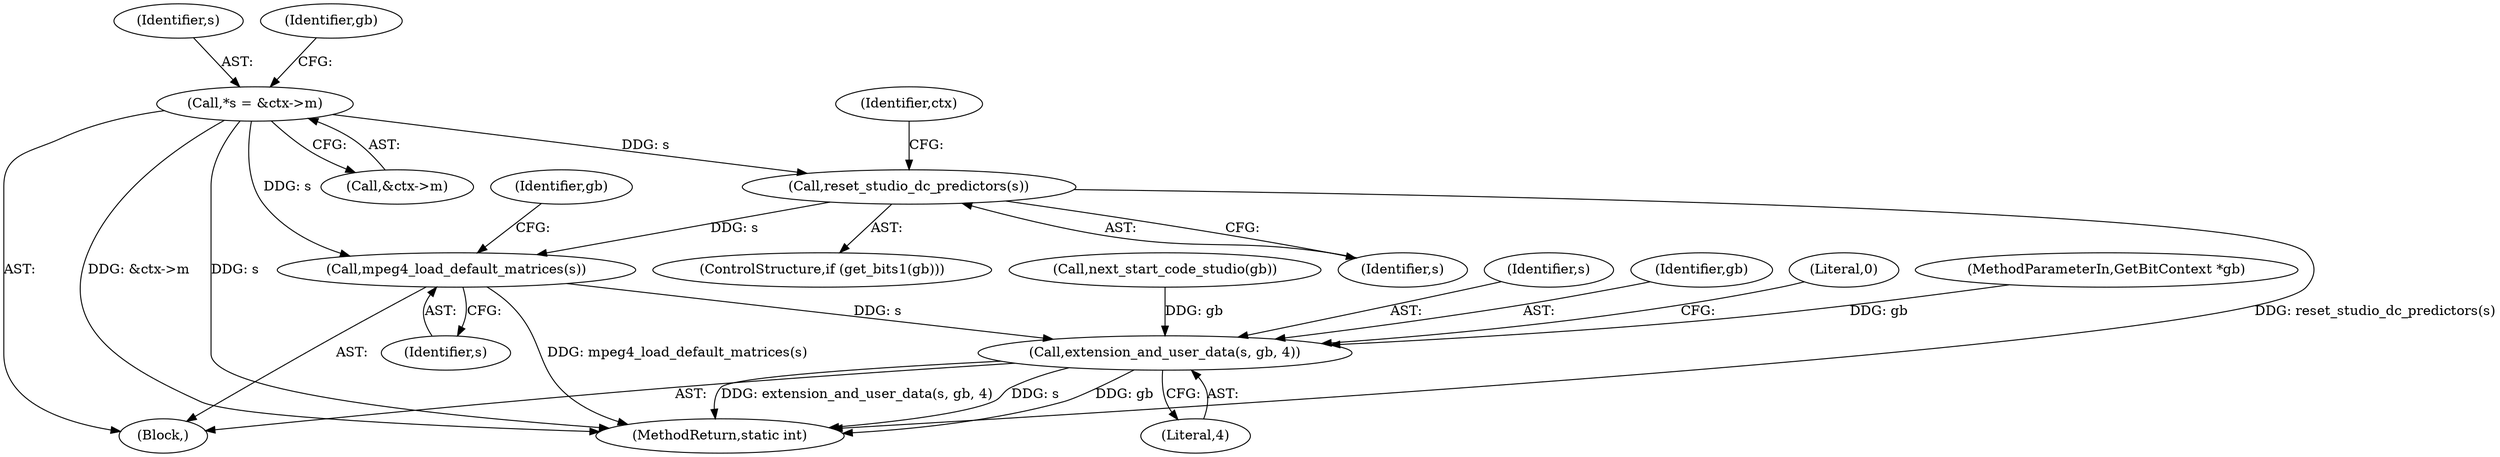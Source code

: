digraph "0_FFmpeg_1f686d023b95219db933394a7704ad9aa5f01cbb@pointer" {
"1000184" [label="(Call,reset_studio_dc_predictors(s))"];
"1000112" [label="(Call,*s = &ctx->m)"];
"1000320" [label="(Call,mpeg4_load_default_matrices(s))"];
"1000324" [label="(Call,extension_and_user_data(s, gb, 4))"];
"1000324" [label="(Call,extension_and_user_data(s, gb, 4))"];
"1000181" [label="(ControlStructure,if (get_bits1(gb)))"];
"1000110" [label="(Block,)"];
"1000330" [label="(MethodReturn,static int)"];
"1000322" [label="(Call,next_start_code_studio(gb))"];
"1000327" [label="(Literal,4)"];
"1000112" [label="(Call,*s = &ctx->m)"];
"1000323" [label="(Identifier,gb)"];
"1000321" [label="(Identifier,s)"];
"1000184" [label="(Call,reset_studio_dc_predictors(s))"];
"1000325" [label="(Identifier,s)"];
"1000189" [label="(Identifier,ctx)"];
"1000326" [label="(Identifier,gb)"];
"1000320" [label="(Call,mpeg4_load_default_matrices(s))"];
"1000113" [label="(Identifier,s)"];
"1000121" [label="(Identifier,gb)"];
"1000114" [label="(Call,&ctx->m)"];
"1000329" [label="(Literal,0)"];
"1000185" [label="(Identifier,s)"];
"1000109" [label="(MethodParameterIn,GetBitContext *gb)"];
"1000184" -> "1000181"  [label="AST: "];
"1000184" -> "1000185"  [label="CFG: "];
"1000185" -> "1000184"  [label="AST: "];
"1000189" -> "1000184"  [label="CFG: "];
"1000184" -> "1000330"  [label="DDG: reset_studio_dc_predictors(s)"];
"1000112" -> "1000184"  [label="DDG: s"];
"1000184" -> "1000320"  [label="DDG: s"];
"1000112" -> "1000110"  [label="AST: "];
"1000112" -> "1000114"  [label="CFG: "];
"1000113" -> "1000112"  [label="AST: "];
"1000114" -> "1000112"  [label="AST: "];
"1000121" -> "1000112"  [label="CFG: "];
"1000112" -> "1000330"  [label="DDG: &ctx->m"];
"1000112" -> "1000330"  [label="DDG: s"];
"1000112" -> "1000320"  [label="DDG: s"];
"1000320" -> "1000110"  [label="AST: "];
"1000320" -> "1000321"  [label="CFG: "];
"1000321" -> "1000320"  [label="AST: "];
"1000323" -> "1000320"  [label="CFG: "];
"1000320" -> "1000330"  [label="DDG: mpeg4_load_default_matrices(s)"];
"1000320" -> "1000324"  [label="DDG: s"];
"1000324" -> "1000110"  [label="AST: "];
"1000324" -> "1000327"  [label="CFG: "];
"1000325" -> "1000324"  [label="AST: "];
"1000326" -> "1000324"  [label="AST: "];
"1000327" -> "1000324"  [label="AST: "];
"1000329" -> "1000324"  [label="CFG: "];
"1000324" -> "1000330"  [label="DDG: gb"];
"1000324" -> "1000330"  [label="DDG: extension_and_user_data(s, gb, 4)"];
"1000324" -> "1000330"  [label="DDG: s"];
"1000322" -> "1000324"  [label="DDG: gb"];
"1000109" -> "1000324"  [label="DDG: gb"];
}
